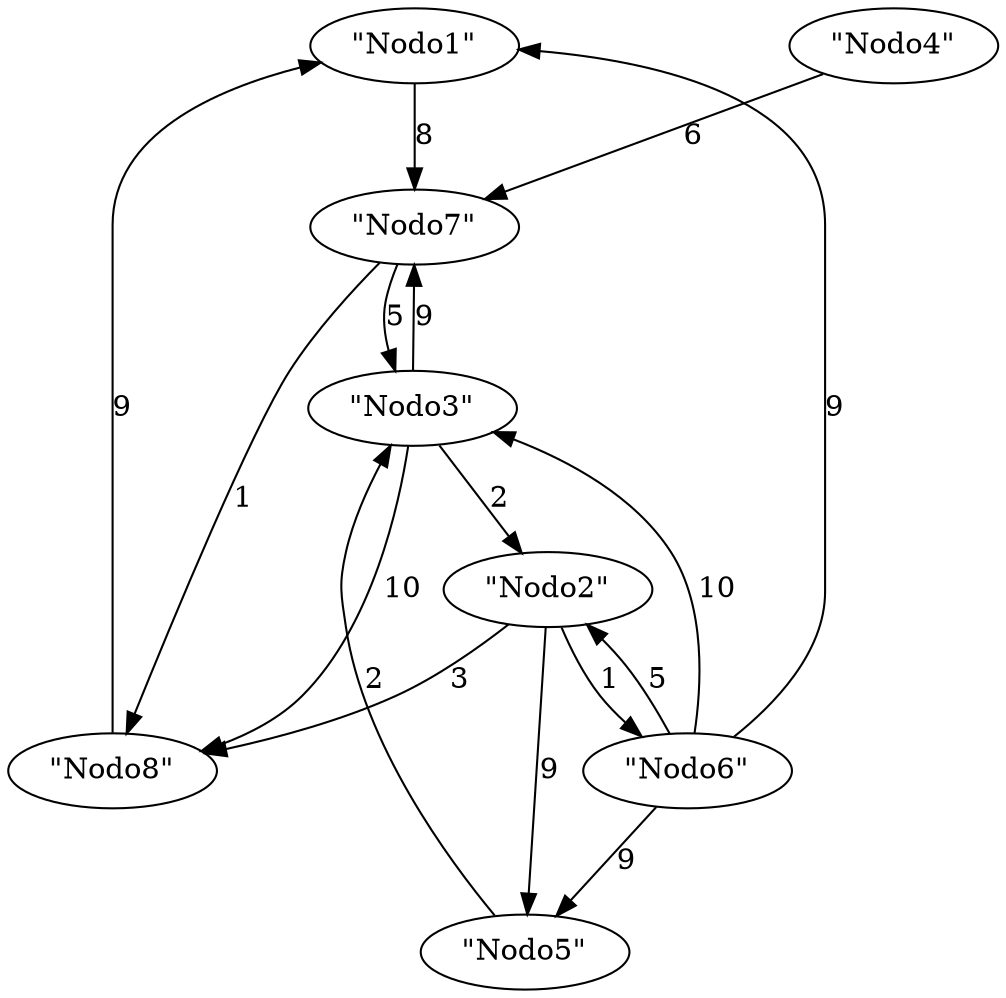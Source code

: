 digraph {
    0 [ label = "\"Nodo1\"" ]
    1 [ label = "\"Nodo2\"" ]
    2 [ label = "\"Nodo3\"" ]
    3 [ label = "\"Nodo4\"" ]
    4 [ label = "\"Nodo5\"" ]
    5 [ label = "\"Nodo6\"" ]
    6 [ label = "\"Nodo7\"" ]
    7 [ label = "\"Nodo8\"" ]
    1 -> 4 [ label = "9" ]
    5 -> 1 [ label = "5" ]
    5 -> 2 [ label = "10" ]
    2 -> 7 [ label = "10" ]
    7 -> 0 [ label = "9" ]
    0 -> 6 [ label = "8" ]
    3 -> 6 [ label = "6" ]
    1 -> 5 [ label = "1" ]
    1 -> 7 [ label = "3" ]
    2 -> 1 [ label = "2" ]
    2 -> 6 [ label = "9" ]
    4 -> 2 [ label = "2" ]
    5 -> 0 [ label = "9" ]
    5 -> 4 [ label = "9" ]
    6 -> 2 [ label = "5" ]
    6 -> 7 [ label = "1" ]
}
